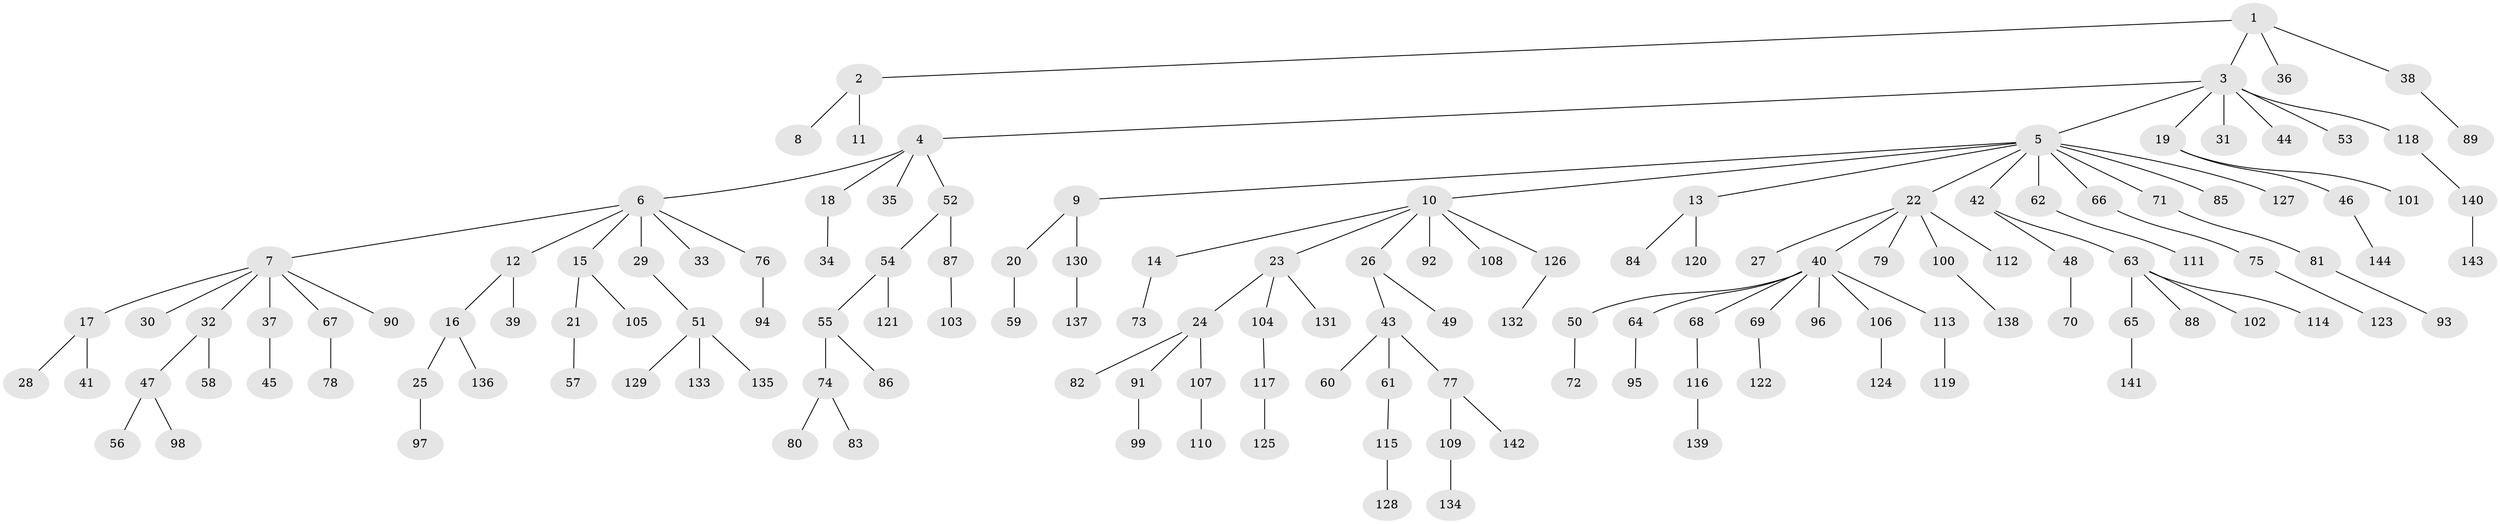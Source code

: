 // Generated by graph-tools (version 1.1) at 2025/11/02/27/25 16:11:25]
// undirected, 144 vertices, 143 edges
graph export_dot {
graph [start="1"]
  node [color=gray90,style=filled];
  1;
  2;
  3;
  4;
  5;
  6;
  7;
  8;
  9;
  10;
  11;
  12;
  13;
  14;
  15;
  16;
  17;
  18;
  19;
  20;
  21;
  22;
  23;
  24;
  25;
  26;
  27;
  28;
  29;
  30;
  31;
  32;
  33;
  34;
  35;
  36;
  37;
  38;
  39;
  40;
  41;
  42;
  43;
  44;
  45;
  46;
  47;
  48;
  49;
  50;
  51;
  52;
  53;
  54;
  55;
  56;
  57;
  58;
  59;
  60;
  61;
  62;
  63;
  64;
  65;
  66;
  67;
  68;
  69;
  70;
  71;
  72;
  73;
  74;
  75;
  76;
  77;
  78;
  79;
  80;
  81;
  82;
  83;
  84;
  85;
  86;
  87;
  88;
  89;
  90;
  91;
  92;
  93;
  94;
  95;
  96;
  97;
  98;
  99;
  100;
  101;
  102;
  103;
  104;
  105;
  106;
  107;
  108;
  109;
  110;
  111;
  112;
  113;
  114;
  115;
  116;
  117;
  118;
  119;
  120;
  121;
  122;
  123;
  124;
  125;
  126;
  127;
  128;
  129;
  130;
  131;
  132;
  133;
  134;
  135;
  136;
  137;
  138;
  139;
  140;
  141;
  142;
  143;
  144;
  1 -- 2;
  1 -- 3;
  1 -- 36;
  1 -- 38;
  2 -- 8;
  2 -- 11;
  3 -- 4;
  3 -- 5;
  3 -- 19;
  3 -- 31;
  3 -- 44;
  3 -- 53;
  3 -- 118;
  4 -- 6;
  4 -- 18;
  4 -- 35;
  4 -- 52;
  5 -- 9;
  5 -- 10;
  5 -- 13;
  5 -- 22;
  5 -- 42;
  5 -- 62;
  5 -- 66;
  5 -- 71;
  5 -- 85;
  5 -- 127;
  6 -- 7;
  6 -- 12;
  6 -- 15;
  6 -- 29;
  6 -- 33;
  6 -- 76;
  7 -- 17;
  7 -- 30;
  7 -- 32;
  7 -- 37;
  7 -- 67;
  7 -- 90;
  9 -- 20;
  9 -- 130;
  10 -- 14;
  10 -- 23;
  10 -- 26;
  10 -- 92;
  10 -- 108;
  10 -- 126;
  12 -- 16;
  12 -- 39;
  13 -- 84;
  13 -- 120;
  14 -- 73;
  15 -- 21;
  15 -- 105;
  16 -- 25;
  16 -- 136;
  17 -- 28;
  17 -- 41;
  18 -- 34;
  19 -- 46;
  19 -- 101;
  20 -- 59;
  21 -- 57;
  22 -- 27;
  22 -- 40;
  22 -- 79;
  22 -- 100;
  22 -- 112;
  23 -- 24;
  23 -- 104;
  23 -- 131;
  24 -- 82;
  24 -- 91;
  24 -- 107;
  25 -- 97;
  26 -- 43;
  26 -- 49;
  29 -- 51;
  32 -- 47;
  32 -- 58;
  37 -- 45;
  38 -- 89;
  40 -- 50;
  40 -- 64;
  40 -- 68;
  40 -- 69;
  40 -- 96;
  40 -- 106;
  40 -- 113;
  42 -- 48;
  42 -- 63;
  43 -- 60;
  43 -- 61;
  43 -- 77;
  46 -- 144;
  47 -- 56;
  47 -- 98;
  48 -- 70;
  50 -- 72;
  51 -- 129;
  51 -- 133;
  51 -- 135;
  52 -- 54;
  52 -- 87;
  54 -- 55;
  54 -- 121;
  55 -- 74;
  55 -- 86;
  61 -- 115;
  62 -- 111;
  63 -- 65;
  63 -- 88;
  63 -- 102;
  63 -- 114;
  64 -- 95;
  65 -- 141;
  66 -- 75;
  67 -- 78;
  68 -- 116;
  69 -- 122;
  71 -- 81;
  74 -- 80;
  74 -- 83;
  75 -- 123;
  76 -- 94;
  77 -- 109;
  77 -- 142;
  81 -- 93;
  87 -- 103;
  91 -- 99;
  100 -- 138;
  104 -- 117;
  106 -- 124;
  107 -- 110;
  109 -- 134;
  113 -- 119;
  115 -- 128;
  116 -- 139;
  117 -- 125;
  118 -- 140;
  126 -- 132;
  130 -- 137;
  140 -- 143;
}
